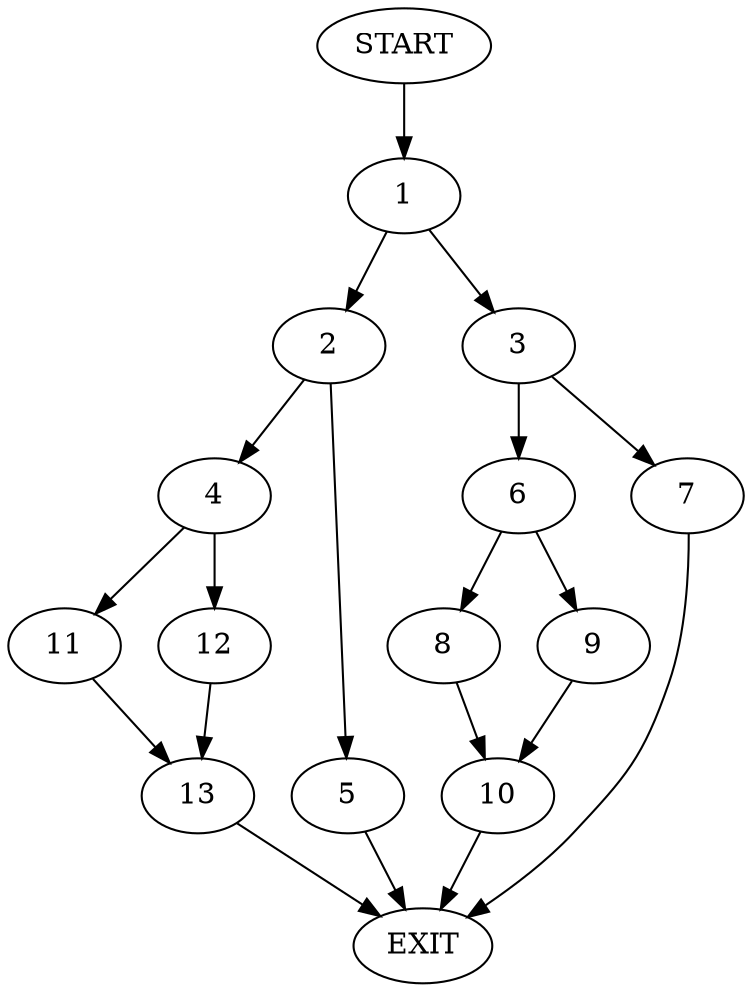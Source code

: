 digraph {
0 [label="START"]
14 [label="EXIT"]
0 -> 1
1 -> 2
1 -> 3
2 -> 4
2 -> 5
3 -> 6
3 -> 7
6 -> 8
6 -> 9
7 -> 14
9 -> 10
8 -> 10
10 -> 14
4 -> 11
4 -> 12
5 -> 14
11 -> 13
12 -> 13
13 -> 14
}
